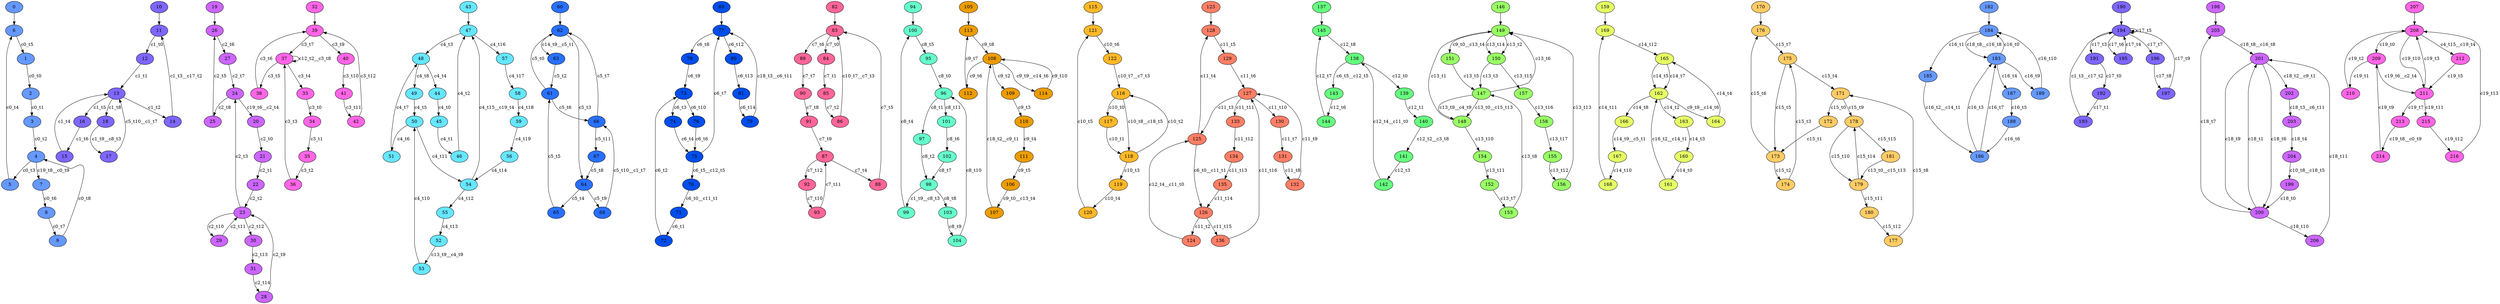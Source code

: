 digraph G {
  subgraph component0 {
0 [label="0" fillcolor="#6699FF" style=filled];
1 [label="1" fillcolor="#6699FF" style=filled];
2 [label="2" fillcolor="#6699FF" style=filled];
3 [label="3" fillcolor="#6699FF" style=filled];
4 [label="4" fillcolor="#6699FF" style=filled];
5 [label="5" fillcolor="#6699FF" style=filled];
6 [label="6" fillcolor="#6699FF" style=filled];
7 [label="7" fillcolor="#6699FF" style=filled];
8 [label="8" fillcolor="#6699FF" style=filled];
9 [label="9" fillcolor="#6699FF" style=filled];
1->2 [label="c0_t0" color=black ];
2->3 [label="c0_t1" color=black ];
3->4 [label="c0_t2" color=black ];
4->5 [label="c0_t3" color=black ];
5->6 [label="c0_t4" color=black ];
6->1 [label="c0_t5" color=black ];
7->8 [label="c0_t6" color=black ];
8->9 [label="c0_t7" color=black ];
9->4 [label="c0_t8" color=black ];
0->6 [label="" color=black ];
4->7 [label="c19_t8__c0_t9" color=black ];
  }
  subgraph component1 {
10 [label="10" fillcolor="#7F66FF" style=filled];
11 [label="11" fillcolor="#7F66FF" style=filled];
12 [label="12" fillcolor="#7F66FF" style=filled];
13 [label="13" fillcolor="#7F66FF" style=filled];
14 [label="14" fillcolor="#7F66FF" style=filled];
15 [label="15" fillcolor="#7F66FF" style=filled];
16 [label="16" fillcolor="#7F66FF" style=filled];
17 [label="17" fillcolor="#7F66FF" style=filled];
18 [label="18" fillcolor="#7F66FF" style=filled];
11->12 [label="c1_t0" color=black ];
12->13 [label="c1_t1" color=black ];
13->14 [label="c1_t2" color=black ];
15->13 [label="c1_t4" color=black ];
13->16 [label="c1_t5" color=black ];
16->15 [label="c1_t6" color=black ];
13->18 [label="c1_t8" color=black ];
10->11 [label="" color=black ];
18->17 [label="c1_t9__c8_t3" color=black ];
17->13 [label="c5_t10__c1_t7" color=black ];
14->11 [label="c1_t3__c17_t2" color=black ];
  }
  subgraph component2 {
19 [label="19" fillcolor="#CC66FF" style=filled];
20 [label="20" fillcolor="#CC66FF" style=filled];
21 [label="21" fillcolor="#CC66FF" style=filled];
22 [label="22" fillcolor="#CC66FF" style=filled];
23 [label="23" fillcolor="#CC66FF" style=filled];
24 [label="24" fillcolor="#CC66FF" style=filled];
25 [label="25" fillcolor="#CC66FF" style=filled];
26 [label="26" fillcolor="#CC66FF" style=filled];
27 [label="27" fillcolor="#CC66FF" style=filled];
28 [label="28" fillcolor="#CC66FF" style=filled];
29 [label="29" fillcolor="#CC66FF" style=filled];
30 [label="30" fillcolor="#CC66FF" style=filled];
31 [label="31" fillcolor="#CC66FF" style=filled];
20->21 [label="c2_t0" color=black ];
21->22 [label="c2_t1" color=black ];
22->23 [label="c2_t2" color=black ];
23->24 [label="c2_t3" color=black ];
25->26 [label="c2_t5" color=black ];
26->27 [label="c2_t6" color=black ];
27->24 [label="c2_t7" color=black ];
24->25 [label="c2_t8" color=black ];
28->23 [label="c2_t9" color=black ];
23->29 [label="c2_t10" color=black ];
29->23 [label="c2_t11" color=black ];
23->30 [label="c2_t12" color=black ];
30->31 [label="c2_t13" color=black ];
31->28 [label="c2_t14" color=black ];
19->26 [label="" color=black ];
24->20 [label="c19_t6__c2_t4" color=black ];
  }
  subgraph component3 {
32 [label="32" fillcolor="#FF66E6" style=filled];
33 [label="33" fillcolor="#FF66E6" style=filled];
34 [label="34" fillcolor="#FF66E6" style=filled];
35 [label="35" fillcolor="#FF66E6" style=filled];
36 [label="36" fillcolor="#FF66E6" style=filled];
37 [label="37" fillcolor="#FF66E6" style=filled];
38 [label="38" fillcolor="#FF66E6" style=filled];
39 [label="39" fillcolor="#FF66E6" style=filled];
40 [label="40" fillcolor="#FF66E6" style=filled];
41 [label="41" fillcolor="#FF66E6" style=filled];
42 [label="42" fillcolor="#FF66E6" style=filled];
33->34 [label="c3_t0" color=black ];
34->35 [label="c3_t1" color=black ];
35->36 [label="c3_t2" color=black ];
36->37 [label="c3_t3" color=black ];
37->33 [label="c3_t4" color=black ];
37->38 [label="c3_t5" color=black ];
38->39 [label="c3_t6" color=black ];
39->37 [label="c3_t7" color=black ];
39->40 [label="c3_t9" color=black ];
40->41 [label="c3_t10" color=black ];
41->42 [label="c3_t11" color=black ];
42->39 [label="c3_t12" color=black ];
32->39 [label="" color=black ];
37->37 [label="c12_t2__c3_t8" color=black ];
  }
  subgraph component4 {
43 [label="43" fillcolor="#66E6FF" style=filled];
44 [label="44" fillcolor="#66E6FF" style=filled];
45 [label="45" fillcolor="#66E6FF" style=filled];
46 [label="46" fillcolor="#66E6FF" style=filled];
47 [label="47" fillcolor="#66E6FF" style=filled];
48 [label="48" fillcolor="#66E6FF" style=filled];
49 [label="49" fillcolor="#66E6FF" style=filled];
50 [label="50" fillcolor="#66E6FF" style=filled];
51 [label="51" fillcolor="#66E6FF" style=filled];
52 [label="52" fillcolor="#66E6FF" style=filled];
53 [label="53" fillcolor="#66E6FF" style=filled];
54 [label="54" fillcolor="#66E6FF" style=filled];
55 [label="55" fillcolor="#66E6FF" style=filled];
56 [label="56" fillcolor="#66E6FF" style=filled];
57 [label="57" fillcolor="#66E6FF" style=filled];
58 [label="58" fillcolor="#66E6FF" style=filled];
59 [label="59" fillcolor="#66E6FF" style=filled];
44->45 [label="c4_t0" color=black ];
45->46 [label="c4_t1" color=black ];
46->47 [label="c4_t2" color=black ];
47->48 [label="c4_t3" color=black ];
48->44 [label="c4_t4" color=black ];
49->50 [label="c4_t5" color=black ];
50->51 [label="c4_t6" color=black ];
51->48 [label="c4_t7" color=black ];
48->49 [label="c4_t8" color=black ];
53->50 [label="c4_t10" color=black ];
50->54 [label="c4_t11" color=black ];
54->55 [label="c4_t12" color=black ];
55->52 [label="c4_t13" color=black ];
56->54 [label="c4_t14" color=black ];
47->57 [label="c4_t16" color=black ];
57->58 [label="c4_t17" color=black ];
58->59 [label="c4_t18" color=black ];
59->56 [label="c4_t19" color=black ];
43->47 [label="" color=black ];
52->53 [label="c13_t9__c4_t9" color=black ];
54->47 [label="c4_t15__c19_t4" color=black ];
  }
  subgraph component5 {
60 [label="60" fillcolor="#2970FF" style=filled];
61 [label="61" fillcolor="#2970FF" style=filled];
62 [label="62" fillcolor="#2970FF" style=filled];
63 [label="63" fillcolor="#2970FF" style=filled];
64 [label="64" fillcolor="#2970FF" style=filled];
65 [label="65" fillcolor="#2970FF" style=filled];
66 [label="66" fillcolor="#2970FF" style=filled];
67 [label="67" fillcolor="#2970FF" style=filled];
68 [label="68" fillcolor="#2970FF" style=filled];
61->62 [label="c5_t0" color=black ];
63->61 [label="c5_t2" color=black ];
62->64 [label="c5_t3" color=black ];
64->65 [label="c5_t4" color=black ];
65->61 [label="c5_t5" color=black ];
61->66 [label="c5_t6" color=black ];
66->62 [label="c5_t7" color=black ];
67->64 [label="c5_t8" color=black ];
64->68 [label="c5_t9" color=black ];
66->67 [label="c5_t11" color=black ];
60->62 [label="" color=black ];
68->66 [label="c5_t10__c1_t7" color=black ];
62->63 [label="c14_t9__c5_t1" color=black ];
  }
  subgraph component6 {
69 [label="69" fillcolor="#004EEB" style=filled];
70 [label="70" fillcolor="#004EEB" style=filled];
71 [label="71" fillcolor="#004EEB" style=filled];
72 [label="72" fillcolor="#004EEB" style=filled];
73 [label="73" fillcolor="#004EEB" style=filled];
74 [label="74" fillcolor="#004EEB" style=filled];
75 [label="75" fillcolor="#004EEB" style=filled];
76 [label="76" fillcolor="#004EEB" style=filled];
77 [label="77" fillcolor="#004EEB" style=filled];
78 [label="78" fillcolor="#004EEB" style=filled];
79 [label="79" fillcolor="#004EEB" style=filled];
80 [label="80" fillcolor="#004EEB" style=filled];
81 [label="81" fillcolor="#004EEB" style=filled];
71->72 [label="c6_t1" color=black ];
72->73 [label="c6_t2" color=black ];
73->74 [label="c6_t3" color=black ];
74->75 [label="c6_t4" color=black ];
76->75 [label="c6_t6" color=black ];
75->77 [label="c6_t7" color=black ];
77->78 [label="c6_t8" color=black ];
78->73 [label="c6_t9" color=black ];
73->76 [label="c6_t10" color=black ];
77->80 [label="c6_t12" color=black ];
80->81 [label="c6_t13" color=black ];
81->79 [label="c6_t14" color=black ];
69->77 [label="" color=black ];
79->77 [label="c18_t3__c6_t11" color=black ];
75->70 [label="c6_t5__c12_t5" color=black ];
70->71 [label="c6_t0__c11_t1" color=black ];
  }
  subgraph component7 {
82 [label="82" fillcolor="#FF6699" style=filled];
83 [label="83" fillcolor="#FF6699" style=filled];
84 [label="84" fillcolor="#FF6699" style=filled];
85 [label="85" fillcolor="#FF6699" style=filled];
86 [label="86" fillcolor="#FF6699" style=filled];
87 [label="87" fillcolor="#FF6699" style=filled];
88 [label="88" fillcolor="#FF6699" style=filled];
89 [label="89" fillcolor="#FF6699" style=filled];
90 [label="90" fillcolor="#FF6699" style=filled];
91 [label="91" fillcolor="#FF6699" style=filled];
92 [label="92" fillcolor="#FF6699" style=filled];
93 [label="93" fillcolor="#FF6699" style=filled];
83->84 [label="c7_t0" color=black ];
84->85 [label="c7_t1" color=black ];
85->86 [label="c7_t2" color=black ];
87->88 [label="c7_t4" color=black ];
88->83 [label="c7_t5" color=black ];
83->89 [label="c7_t6" color=black ];
89->90 [label="c7_t7" color=black ];
90->91 [label="c7_t8" color=black ];
91->87 [label="c7_t9" color=black ];
92->93 [label="c7_t10" color=black ];
93->87 [label="c7_t11" color=black ];
87->92 [label="c7_t12" color=black ];
82->83 [label="" color=black ];
86->83 [label="c10_t7__c7_t3" color=black ];
  }
  subgraph component8 {
94 [label="94" fillcolor="#66FFCC" style=filled];
95 [label="95" fillcolor="#66FFCC" style=filled];
96 [label="96" fillcolor="#66FFCC" style=filled];
97 [label="97" fillcolor="#66FFCC" style=filled];
98 [label="98" fillcolor="#66FFCC" style=filled];
99 [label="99" fillcolor="#66FFCC" style=filled];
100 [label="100" fillcolor="#66FFCC" style=filled];
101 [label="101" fillcolor="#66FFCC" style=filled];
102 [label="102" fillcolor="#66FFCC" style=filled];
103 [label="103" fillcolor="#66FFCC" style=filled];
104 [label="104" fillcolor="#66FFCC" style=filled];
95->96 [label="c8_t0" color=black ];
96->97 [label="c8_t1" color=black ];
97->98 [label="c8_t2" color=black ];
99->100 [label="c8_t4" color=black ];
100->95 [label="c8_t5" color=black ];
101->102 [label="c8_t6" color=black ];
102->98 [label="c8_t7" color=black ];
98->103 [label="c8_t8" color=black ];
103->104 [label="c8_t9" color=black ];
104->96 [label="c8_t10" color=black ];
96->101 [label="c8_t11" color=black ];
94->100 [label="" color=black ];
98->99 [label="c1_t9__c8_t3" color=black ];
  }
  subgraph component9 {
105 [label="105" fillcolor="#EB9C00" style=filled];
106 [label="106" fillcolor="#EB9C00" style=filled];
107 [label="107" fillcolor="#EB9C00" style=filled];
108 [label="108" fillcolor="#EB9C00" style=filled];
109 [label="109" fillcolor="#EB9C00" style=filled];
110 [label="110" fillcolor="#EB9C00" style=filled];
111 [label="111" fillcolor="#EB9C00" style=filled];
112 [label="112" fillcolor="#EB9C00" style=filled];
113 [label="113" fillcolor="#EB9C00" style=filled];
114 [label="114" fillcolor="#EB9C00" style=filled];
108->109 [label="c9_t2" color=black ];
109->110 [label="c9_t3" color=black ];
110->111 [label="c9_t4" color=black ];
111->106 [label="c9_t5" color=black ];
108->112 [label="c9_t6" color=black ];
112->113 [label="c9_t7" color=black ];
113->108 [label="c9_t8" color=black ];
114->108 [label="c9_t10" color=black ];
105->113 [label="" color=black ];
107->108 [label="c18_t2__c9_t1" color=black ];
106->107 [label="c9_t0__c13_t4" color=black ];
108->114 [label="c9_t9__c14_t6" color=black ];
  }
  subgraph component10 {
115 [label="115" fillcolor="#FFB829" style=filled];
116 [label="116" fillcolor="#FFB829" style=filled];
117 [label="117" fillcolor="#FFB829" style=filled];
118 [label="118" fillcolor="#FFB829" style=filled];
119 [label="119" fillcolor="#FFB829" style=filled];
120 [label="120" fillcolor="#FFB829" style=filled];
121 [label="121" fillcolor="#FFB829" style=filled];
122 [label="122" fillcolor="#FFB829" style=filled];
116->117 [label="c10_t0" color=black ];
117->118 [label="c10_t1" color=black ];
118->116 [label="c10_t2" color=black ];
118->119 [label="c10_t3" color=black ];
119->120 [label="c10_t4" color=black ];
120->121 [label="c10_t5" color=black ];
121->122 [label="c10_t6" color=black ];
115->121 [label="" color=black ];
122->116 [label="c10_t7__c7_t3" color=black ];
116->118 [label="c10_t8__c18_t5" color=black ];
  }
  subgraph component11 {
123 [label="123" fillcolor="#FF7F66" style=filled];
124 [label="124" fillcolor="#FF7F66" style=filled];
125 [label="125" fillcolor="#FF7F66" style=filled];
126 [label="126" fillcolor="#FF7F66" style=filled];
127 [label="127" fillcolor="#FF7F66" style=filled];
128 [label="128" fillcolor="#FF7F66" style=filled];
129 [label="129" fillcolor="#FF7F66" style=filled];
130 [label="130" fillcolor="#FF7F66" style=filled];
131 [label="131" fillcolor="#FF7F66" style=filled];
132 [label="132" fillcolor="#FF7F66" style=filled];
133 [label="133" fillcolor="#FF7F66" style=filled];
134 [label="134" fillcolor="#FF7F66" style=filled];
135 [label="135" fillcolor="#FF7F66" style=filled];
136 [label="136" fillcolor="#FF7F66" style=filled];
126->124 [label="c11_t2" color=black ];
127->125 [label="c11_t3" color=black ];
125->128 [label="c11_t4" color=black ];
128->129 [label="c11_t5" color=black ];
129->127 [label="c11_t6" color=black ];
130->131 [label="c11_t7" color=black ];
131->132 [label="c11_t8" color=black ];
132->127 [label="c11_t9" color=black ];
127->130 [label="c11_t10" color=black ];
127->133 [label="c11_t11" color=black ];
133->134 [label="c11_t12" color=black ];
134->135 [label="c11_t13" color=black ];
135->126 [label="c11_t14" color=black ];
126->136 [label="c11_t15" color=black ];
136->127 [label="c11_t16" color=black ];
123->128 [label="" color=black ];
125->126 [label="c6_t0__c11_t1" color=black ];
124->125 [label="c12_t4__c11_t0" color=black ];
  }
  subgraph component12 {
137 [label="137" fillcolor="#66FF7F" style=filled];
138 [label="138" fillcolor="#66FF7F" style=filled];
139 [label="139" fillcolor="#66FF7F" style=filled];
140 [label="140" fillcolor="#66FF7F" style=filled];
141 [label="141" fillcolor="#66FF7F" style=filled];
142 [label="142" fillcolor="#66FF7F" style=filled];
143 [label="143" fillcolor="#66FF7F" style=filled];
144 [label="144" fillcolor="#66FF7F" style=filled];
145 [label="145" fillcolor="#66FF7F" style=filled];
138->139 [label="c12_t0" color=black ];
139->140 [label="c12_t1" color=black ];
141->142 [label="c12_t3" color=black ];
143->144 [label="c12_t6" color=black ];
144->145 [label="c12_t7" color=black ];
145->138 [label="c12_t8" color=black ];
137->145 [label="" color=black ];
140->141 [label="c12_t2__c3_t8" color=black ];
138->143 [label="c6_t5__c12_t5" color=black ];
142->138 [label="c12_t4__c11_t0" color=black ];
  }
  subgraph component13 {
146 [label="146" fillcolor="#99FF66" style=filled];
147 [label="147" fillcolor="#99FF66" style=filled];
148 [label="148" fillcolor="#99FF66" style=filled];
149 [label="149" fillcolor="#99FF66" style=filled];
150 [label="150" fillcolor="#99FF66" style=filled];
151 [label="151" fillcolor="#99FF66" style=filled];
152 [label="152" fillcolor="#99FF66" style=filled];
153 [label="153" fillcolor="#99FF66" style=filled];
154 [label="154" fillcolor="#99FF66" style=filled];
155 [label="155" fillcolor="#99FF66" style=filled];
156 [label="156" fillcolor="#99FF66" style=filled];
157 [label="157" fillcolor="#99FF66" style=filled];
158 [label="158" fillcolor="#99FF66" style=filled];
148->149 [label="c13_t1" color=black ];
149->150 [label="c13_t2" color=black ];
150->147 [label="c13_t3" color=black ];
151->147 [label="c13_t5" color=black ];
147->149 [label="c13_t6" color=black ];
152->153 [label="c13_t7" color=black ];
153->147 [label="c13_t8" color=black ];
148->154 [label="c13_t10" color=black ];
154->152 [label="c13_t11" color=black ];
155->156 [label="c13_t12" color=black ];
156->149 [label="c13_t13" color=black ];
149->150 [label="c13_t14" color=black ];
150->157 [label="c13_t15" color=black ];
157->158 [label="c13_t16" color=black ];
158->155 [label="c13_t17" color=black ];
146->149 [label="" color=black ];
147->148 [label="c13_t9__c4_t9" color=black ];
147->148 [label="c13_t0__c15_t13" color=black ];
149->151 [label="c9_t0__c13_t4" color=black ];
  }
  subgraph component14 {
159 [label="159" fillcolor="#E6FF66" style=filled];
160 [label="160" fillcolor="#E6FF66" style=filled];
161 [label="161" fillcolor="#E6FF66" style=filled];
162 [label="162" fillcolor="#E6FF66" style=filled];
163 [label="163" fillcolor="#E6FF66" style=filled];
164 [label="164" fillcolor="#E6FF66" style=filled];
165 [label="165" fillcolor="#E6FF66" style=filled];
166 [label="166" fillcolor="#E6FF66" style=filled];
167 [label="167" fillcolor="#E6FF66" style=filled];
168 [label="168" fillcolor="#E6FF66" style=filled];
169 [label="169" fillcolor="#E6FF66" style=filled];
160->161 [label="c14_t0" color=black ];
162->163 [label="c14_t2" color=black ];
163->160 [label="c14_t3" color=black ];
164->165 [label="c14_t4" color=black ];
165->162 [label="c14_t5" color=black ];
165->162 [label="c14_t7" color=black ];
162->166 [label="c14_t8" color=black ];
167->168 [label="c14_t10" color=black ];
168->169 [label="c14_t11" color=black ];
169->165 [label="c14_t12" color=black ];
159->169 [label="" color=black ];
166->167 [label="c14_t9__c5_t1" color=black ];
161->162 [label="c16_t2__c14_t1" color=black ];
162->164 [label="c9_t9__c14_t6" color=black ];
  }
  subgraph component15 {
170 [label="170" fillcolor="#FFCC66" style=filled];
171 [label="171" fillcolor="#FFCC66" style=filled];
172 [label="172" fillcolor="#FFCC66" style=filled];
173 [label="173" fillcolor="#FFCC66" style=filled];
174 [label="174" fillcolor="#FFCC66" style=filled];
175 [label="175" fillcolor="#FFCC66" style=filled];
176 [label="176" fillcolor="#FFCC66" style=filled];
177 [label="177" fillcolor="#FFCC66" style=filled];
178 [label="178" fillcolor="#FFCC66" style=filled];
179 [label="179" fillcolor="#FFCC66" style=filled];
180 [label="180" fillcolor="#FFCC66" style=filled];
181 [label="181" fillcolor="#FFCC66" style=filled];
171->172 [label="c15_t0" color=black ];
172->173 [label="c15_t1" color=black ];
173->174 [label="c15_t2" color=black ];
174->175 [label="c15_t3" color=black ];
175->171 [label="c15_t4" color=black ];
175->173 [label="c15_t5" color=black ];
173->176 [label="c15_t6" color=black ];
176->175 [label="c15_t7" color=black ];
177->171 [label="c15_t8" color=black ];
171->178 [label="c15_t9" color=black ];
178->179 [label="c15_t10" color=black ];
179->180 [label="c15_t11" color=black ];
180->177 [label="c15_t12" color=black ];
179->178 [label="c15_t14" color=black ];
178->181 [label="c15_t15" color=black ];
170->176 [label="" color=black ];
181->179 [label="c13_t0__c15_t13" color=black ];
  }
  subgraph component16 {
182 [label="182" fillcolor="#6699FF" style=filled];
183 [label="183" fillcolor="#6699FF" style=filled];
184 [label="184" fillcolor="#6699FF" style=filled];
185 [label="185" fillcolor="#6699FF" style=filled];
186 [label="186" fillcolor="#6699FF" style=filled];
187 [label="187" fillcolor="#6699FF" style=filled];
188 [label="188" fillcolor="#6699FF" style=filled];
189 [label="189" fillcolor="#6699FF" style=filled];
183->184 [label="c16_t0" color=black ];
184->185 [label="c16_t1" color=black ];
186->183 [label="c16_t3" color=black ];
183->187 [label="c16_t4" color=black ];
187->188 [label="c16_t5" color=black ];
188->186 [label="c16_t6" color=black ];
186->183 [label="c16_t7" color=black ];
183->189 [label="c16_t9" color=black ];
189->184 [label="c16_t10" color=black ];
182->184 [label="" color=black ];
184->183 [label="c18_t8__c16_t8" color=black ];
185->186 [label="c16_t2__c14_t1" color=black ];
  }
  subgraph component17 {
190 [label="190" fillcolor="#7F66FF" style=filled];
191 [label="191" fillcolor="#7F66FF" style=filled];
192 [label="192" fillcolor="#7F66FF" style=filled];
193 [label="193" fillcolor="#7F66FF" style=filled];
194 [label="194" fillcolor="#7F66FF" style=filled];
195 [label="195" fillcolor="#7F66FF" style=filled];
196 [label="196" fillcolor="#7F66FF" style=filled];
197 [label="197" fillcolor="#7F66FF" style=filled];
191->192 [label="c17_t0" color=black ];
192->193 [label="c17_t1" color=black ];
194->191 [label="c17_t3" color=black ];
195->194 [label="c17_t4" color=black ];
194->194 [label="c17_t5" color=black ];
194->195 [label="c17_t6" color=black ];
194->196 [label="c17_t7" color=black ];
196->197 [label="c17_t8" color=black ];
197->194 [label="c17_t9" color=black ];
190->194 [label="" color=black ];
193->194 [label="c1_t3__c17_t2" color=black ];
  }
  subgraph component18 {
198 [label="198" fillcolor="#CC66FF" style=filled];
199 [label="199" fillcolor="#CC66FF" style=filled];
200 [label="200" fillcolor="#CC66FF" style=filled];
201 [label="201" fillcolor="#CC66FF" style=filled];
202 [label="202" fillcolor="#CC66FF" style=filled];
203 [label="203" fillcolor="#CC66FF" style=filled];
204 [label="204" fillcolor="#CC66FF" style=filled];
205 [label="205" fillcolor="#CC66FF" style=filled];
206 [label="206" fillcolor="#CC66FF" style=filled];
199->200 [label="c18_t0" color=black ];
200->201 [label="c18_t1" color=black ];
203->204 [label="c18_t4" color=black ];
201->200 [label="c18_t6" color=black ];
200->205 [label="c18_t7" color=black ];
201->200 [label="c18_t9" color=black ];
200->206 [label="c18_t10" color=black ];
206->201 [label="c18_t11" color=black ];
198->205 [label="" color=black ];
202->203 [label="c18_t3__c6_t11" color=black ];
205->201 [label="c18_t8__c16_t8" color=black ];
201->202 [label="c18_t2__c9_t1" color=black ];
204->199 [label="c10_t8__c18_t5" color=black ];
  }
  subgraph component19 {
207 [label="207" fillcolor="#FF66E6" style=filled];
208 [label="208" fillcolor="#FF66E6" style=filled];
209 [label="209" fillcolor="#FF66E6" style=filled];
210 [label="210" fillcolor="#FF66E6" style=filled];
211 [label="211" fillcolor="#FF66E6" style=filled];
212 [label="212" fillcolor="#FF66E6" style=filled];
213 [label="213" fillcolor="#FF66E6" style=filled];
214 [label="214" fillcolor="#FF66E6" style=filled];
215 [label="215" fillcolor="#FF66E6" style=filled];
216 [label="216" fillcolor="#FF66E6" style=filled];
208->209 [label="c19_t0" color=black ];
209->210 [label="c19_t1" color=black ];
210->208 [label="c19_t2" color=black ];
211->208 [label="c19_t3" color=black ];
212->211 [label="c19_t5" color=black ];
211->213 [label="c19_t7" color=black ];
214->209 [label="c19_t9" color=black ];
208->211 [label="c19_t10" color=black ];
211->215 [label="c19_t11" color=black ];
215->216 [label="c19_t12" color=black ];
216->208 [label="c19_t13" color=black ];
207->208 [label="" color=black ];
208->212 [label="c4_t15__c19_t4" color=black ];
209->211 [label="c19_t6__c2_t4" color=black ];
213->214 [label="c19_t8__c0_t9" color=black ];
  }
}
